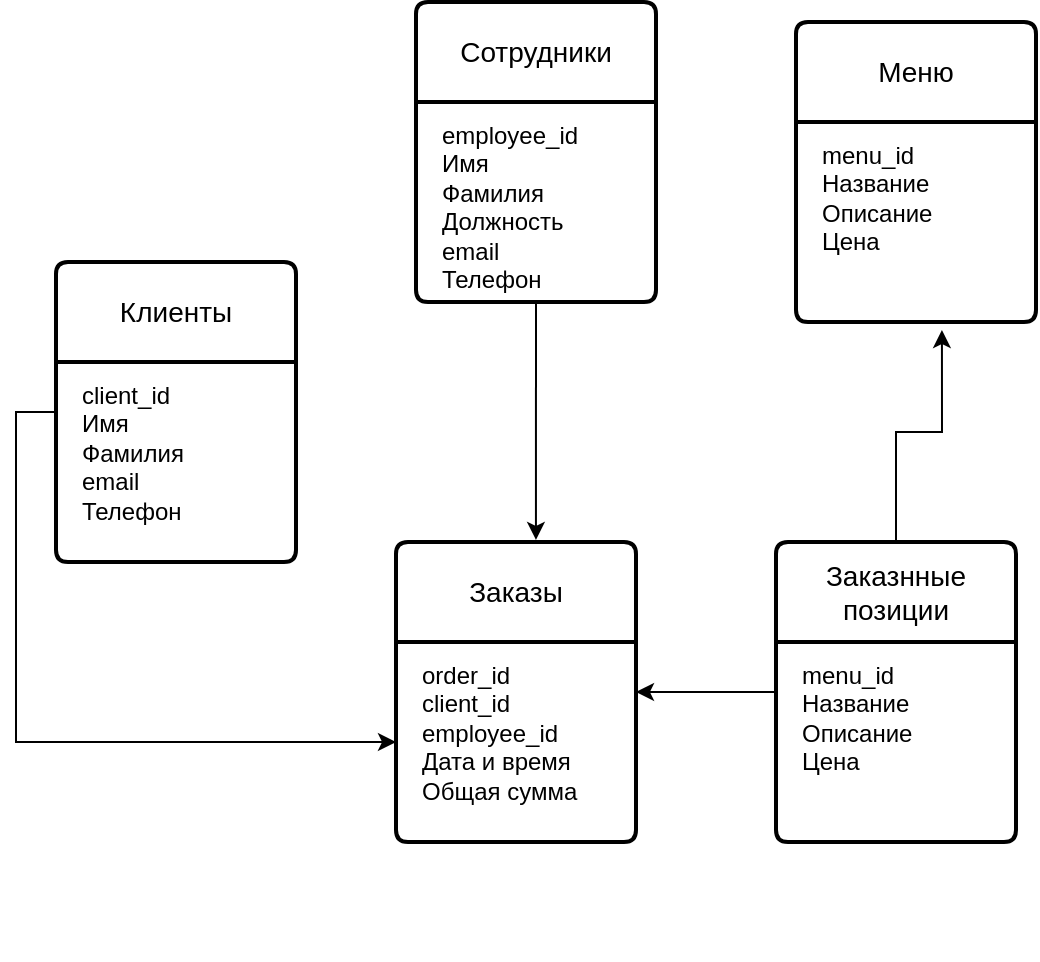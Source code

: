 <mxfile version="24.5.2" type="device">
  <diagram name="Страница — 1" id="wWhg_9VCpz8HjcuuZEUV">
    <mxGraphModel dx="1050" dy="522" grid="0" gridSize="10" guides="1" tooltips="1" connect="1" arrows="1" fold="1" page="1" pageScale="1" pageWidth="827" pageHeight="1169" math="0" shadow="0">
      <root>
        <mxCell id="0" />
        <mxCell id="1" parent="0" />
        <mxCell id="uGtiDJuK5MXyq-CS1Tua-20" style="edgeStyle=orthogonalEdgeStyle;rounded=0;orthogonalLoop=1;jettySize=auto;html=1;exitX=0;exitY=0.5;exitDx=0;exitDy=0;entryX=0;entryY=0.5;entryDx=0;entryDy=0;" parent="1" source="uGtiDJuK5MXyq-CS1Tua-1" target="uGtiDJuK5MXyq-CS1Tua-6" edge="1">
          <mxGeometry relative="1" as="geometry" />
        </mxCell>
        <mxCell id="uGtiDJuK5MXyq-CS1Tua-1" value="Клиенты" style="swimlane;childLayout=stackLayout;horizontal=1;startSize=50;horizontalStack=0;rounded=1;fontSize=14;fontStyle=0;strokeWidth=2;resizeParent=0;resizeLast=1;shadow=0;dashed=0;align=center;arcSize=4;whiteSpace=wrap;html=1;" parent="1" vertex="1">
          <mxGeometry x="80" y="160" width="120" height="150" as="geometry" />
        </mxCell>
        <mxCell id="uGtiDJuK5MXyq-CS1Tua-2" value="&lt;table&gt;&lt;tbody&gt;&lt;tr&gt;&lt;td&gt;&lt;br&gt;&lt;/td&gt;&lt;td&gt;client_id&lt;br&gt;Имя&lt;br&gt;Фамилия&lt;br&gt;email&lt;br&gt;Телефон&lt;/td&gt;&lt;/tr&gt;&lt;tr&gt;&lt;td&gt;&lt;br&gt;&lt;/td&gt;&lt;td&gt;&lt;br&gt;&lt;/td&gt;&lt;/tr&gt;&lt;tr&gt;&lt;td&gt;&lt;br&gt;&lt;/td&gt;&lt;td&gt;&lt;br&gt;&lt;/td&gt;&lt;/tr&gt;&lt;tr&gt;&lt;td&gt;&lt;br&gt;&lt;/td&gt;&lt;td&gt;&lt;br&gt;&lt;/td&gt;&lt;/tr&gt;&lt;tr&gt;&lt;td&gt;&lt;br&gt;&lt;/td&gt;&lt;td&gt;&lt;br&gt;&lt;/td&gt;&lt;/tr&gt;&lt;/tbody&gt;&lt;/table&gt;" style="align=left;strokeColor=none;fillColor=none;spacingLeft=4;fontSize=12;verticalAlign=top;resizable=0;rotatable=0;part=1;html=1;" parent="uGtiDJuK5MXyq-CS1Tua-1" vertex="1">
          <mxGeometry y="50" width="120" height="100" as="geometry" />
        </mxCell>
        <mxCell id="uGtiDJuK5MXyq-CS1Tua-3" value="Сотрудники" style="swimlane;childLayout=stackLayout;horizontal=1;startSize=50;horizontalStack=0;rounded=1;fontSize=14;fontStyle=0;strokeWidth=2;resizeParent=0;resizeLast=1;shadow=0;dashed=0;align=center;arcSize=4;whiteSpace=wrap;html=1;" parent="1" vertex="1">
          <mxGeometry x="260" y="30" width="120" height="150" as="geometry" />
        </mxCell>
        <mxCell id="uGtiDJuK5MXyq-CS1Tua-4" value="&lt;table&gt;&lt;tbody&gt;&lt;tr&gt;&lt;td&gt;&lt;br&gt;&lt;/td&gt;&lt;td&gt;employee_id&lt;br&gt;Имя&lt;br&gt;Фамилия&lt;br&gt;Должность&lt;br&gt;email&lt;br&gt;Телефон&lt;/td&gt;&lt;/tr&gt;&lt;tr&gt;&lt;td&gt;&lt;br&gt;&lt;/td&gt;&lt;td&gt;&lt;br&gt;&lt;/td&gt;&lt;/tr&gt;&lt;tr&gt;&lt;td&gt;&lt;br&gt;&lt;/td&gt;&lt;td&gt;&lt;br&gt;&lt;/td&gt;&lt;/tr&gt;&lt;tr&gt;&lt;td&gt;&lt;br&gt;&lt;/td&gt;&lt;td&gt;&lt;br&gt;&lt;/td&gt;&lt;/tr&gt;&lt;tr&gt;&lt;td&gt;&lt;br&gt;&lt;/td&gt;&lt;td&gt;&lt;br&gt;&lt;/td&gt;&lt;/tr&gt;&lt;/tbody&gt;&lt;/table&gt;" style="align=left;strokeColor=none;fillColor=none;spacingLeft=4;fontSize=12;verticalAlign=top;resizable=0;rotatable=0;part=1;html=1;" parent="uGtiDJuK5MXyq-CS1Tua-3" vertex="1">
          <mxGeometry y="50" width="120" height="100" as="geometry" />
        </mxCell>
        <mxCell id="uGtiDJuK5MXyq-CS1Tua-5" value="Заказы" style="swimlane;childLayout=stackLayout;horizontal=1;startSize=50;horizontalStack=0;rounded=1;fontSize=14;fontStyle=0;strokeWidth=2;resizeParent=0;resizeLast=1;shadow=0;dashed=0;align=center;arcSize=4;whiteSpace=wrap;html=1;" parent="1" vertex="1">
          <mxGeometry x="250" y="300" width="120" height="150" as="geometry" />
        </mxCell>
        <mxCell id="uGtiDJuK5MXyq-CS1Tua-6" value="&lt;table&gt;&lt;tbody&gt;&lt;tr&gt;&lt;td&gt;&lt;br&gt;&lt;/td&gt;&lt;td&gt;order_id&lt;br&gt;client_id&lt;br&gt;employee_id&lt;br&gt;Дата и время&lt;br&gt;Общая сумма&lt;/td&gt;&lt;/tr&gt;&lt;tr&gt;&lt;td&gt;&lt;br&gt;&lt;/td&gt;&lt;td&gt;&lt;br&gt;&lt;/td&gt;&lt;/tr&gt;&lt;tr&gt;&lt;td&gt;&lt;br&gt;&lt;/td&gt;&lt;td&gt;&lt;br&gt;&lt;/td&gt;&lt;/tr&gt;&lt;tr&gt;&lt;td&gt;&lt;br&gt;&lt;/td&gt;&lt;td&gt;&lt;br&gt;&lt;/td&gt;&lt;/tr&gt;&lt;tr&gt;&lt;td&gt;&lt;br&gt;&lt;/td&gt;&lt;td&gt;&lt;br&gt;&lt;/td&gt;&lt;/tr&gt;&lt;/tbody&gt;&lt;/table&gt;" style="align=left;strokeColor=none;fillColor=none;spacingLeft=4;fontSize=12;verticalAlign=top;resizable=0;rotatable=0;part=1;html=1;" parent="uGtiDJuK5MXyq-CS1Tua-5" vertex="1">
          <mxGeometry y="50" width="120" height="100" as="geometry" />
        </mxCell>
        <mxCell id="uGtiDJuK5MXyq-CS1Tua-9" value="Меню" style="swimlane;childLayout=stackLayout;horizontal=1;startSize=50;horizontalStack=0;rounded=1;fontSize=14;fontStyle=0;strokeWidth=2;resizeParent=0;resizeLast=1;shadow=0;dashed=0;align=center;arcSize=4;whiteSpace=wrap;html=1;" parent="1" vertex="1">
          <mxGeometry x="450" y="40" width="120" height="150" as="geometry" />
        </mxCell>
        <mxCell id="uGtiDJuK5MXyq-CS1Tua-10" value="&lt;table&gt;&lt;tbody&gt;&lt;tr&gt;&lt;td&gt;&lt;br&gt;&lt;/td&gt;&lt;td&gt;menu_id&lt;br&gt;Название&lt;br&gt;Описание&lt;br&gt;Цена&lt;br&gt;&lt;br&gt;&lt;/td&gt;&lt;/tr&gt;&lt;tr&gt;&lt;td&gt;&lt;br&gt;&lt;/td&gt;&lt;td&gt;&lt;br&gt;&lt;/td&gt;&lt;/tr&gt;&lt;tr&gt;&lt;td&gt;&lt;br&gt;&lt;/td&gt;&lt;td&gt;&lt;br&gt;&lt;/td&gt;&lt;/tr&gt;&lt;tr&gt;&lt;td&gt;&lt;br&gt;&lt;/td&gt;&lt;td&gt;&lt;br&gt;&lt;/td&gt;&lt;/tr&gt;&lt;tr&gt;&lt;td&gt;&lt;br&gt;&lt;/td&gt;&lt;td&gt;&lt;br&gt;&lt;/td&gt;&lt;/tr&gt;&lt;/tbody&gt;&lt;/table&gt;" style="align=left;strokeColor=none;fillColor=none;spacingLeft=4;fontSize=12;verticalAlign=top;resizable=0;rotatable=0;part=1;html=1;" parent="uGtiDJuK5MXyq-CS1Tua-9" vertex="1">
          <mxGeometry y="50" width="120" height="100" as="geometry" />
        </mxCell>
        <mxCell id="uGtiDJuK5MXyq-CS1Tua-11" value="Заказнные позиции" style="swimlane;childLayout=stackLayout;horizontal=1;startSize=50;horizontalStack=0;rounded=1;fontSize=14;fontStyle=0;strokeWidth=2;resizeParent=0;resizeLast=1;shadow=0;dashed=0;align=center;arcSize=4;whiteSpace=wrap;html=1;" parent="1" vertex="1">
          <mxGeometry x="440" y="300" width="120" height="150" as="geometry" />
        </mxCell>
        <mxCell id="uGtiDJuK5MXyq-CS1Tua-12" value="&lt;table&gt;&lt;tbody&gt;&lt;tr&gt;&lt;td&gt;&lt;br&gt;&lt;/td&gt;&lt;td&gt;menu_id&lt;br&gt;Название&lt;br&gt;Описание&lt;br&gt;Цена&lt;br&gt;&lt;br&gt;&lt;/td&gt;&lt;/tr&gt;&lt;tr&gt;&lt;td&gt;&lt;br&gt;&lt;/td&gt;&lt;td&gt;&lt;br&gt;&lt;/td&gt;&lt;/tr&gt;&lt;tr&gt;&lt;td&gt;&lt;br&gt;&lt;/td&gt;&lt;td&gt;&lt;br&gt;&lt;/td&gt;&lt;/tr&gt;&lt;tr&gt;&lt;td&gt;&lt;br&gt;&lt;/td&gt;&lt;td&gt;&lt;br&gt;&lt;/td&gt;&lt;/tr&gt;&lt;tr&gt;&lt;td&gt;&lt;br&gt;&lt;/td&gt;&lt;td&gt;&lt;br&gt;&lt;/td&gt;&lt;/tr&gt;&lt;/tbody&gt;&lt;/table&gt;" style="align=left;strokeColor=none;fillColor=none;spacingLeft=4;fontSize=12;verticalAlign=top;resizable=0;rotatable=0;part=1;html=1;" parent="uGtiDJuK5MXyq-CS1Tua-11" vertex="1">
          <mxGeometry y="50" width="120" height="100" as="geometry" />
        </mxCell>
        <mxCell id="uGtiDJuK5MXyq-CS1Tua-22" style="edgeStyle=orthogonalEdgeStyle;rounded=0;orthogonalLoop=1;jettySize=auto;html=1;exitX=0.5;exitY=1;exitDx=0;exitDy=0;entryX=0.583;entryY=-0.007;entryDx=0;entryDy=0;entryPerimeter=0;" parent="1" source="uGtiDJuK5MXyq-CS1Tua-4" target="uGtiDJuK5MXyq-CS1Tua-5" edge="1">
          <mxGeometry relative="1" as="geometry" />
        </mxCell>
        <mxCell id="uGtiDJuK5MXyq-CS1Tua-23" style="edgeStyle=orthogonalEdgeStyle;rounded=0;orthogonalLoop=1;jettySize=auto;html=1;exitX=0.5;exitY=0;exitDx=0;exitDy=0;entryX=0.608;entryY=1.04;entryDx=0;entryDy=0;entryPerimeter=0;" parent="1" source="uGtiDJuK5MXyq-CS1Tua-11" target="uGtiDJuK5MXyq-CS1Tua-10" edge="1">
          <mxGeometry relative="1" as="geometry" />
        </mxCell>
        <mxCell id="uGtiDJuK5MXyq-CS1Tua-24" style="edgeStyle=orthogonalEdgeStyle;rounded=0;orthogonalLoop=1;jettySize=auto;html=1;exitX=0;exitY=0.25;exitDx=0;exitDy=0;entryX=1;entryY=0.25;entryDx=0;entryDy=0;" parent="1" source="uGtiDJuK5MXyq-CS1Tua-12" target="uGtiDJuK5MXyq-CS1Tua-6" edge="1">
          <mxGeometry relative="1" as="geometry" />
        </mxCell>
      </root>
    </mxGraphModel>
  </diagram>
</mxfile>
